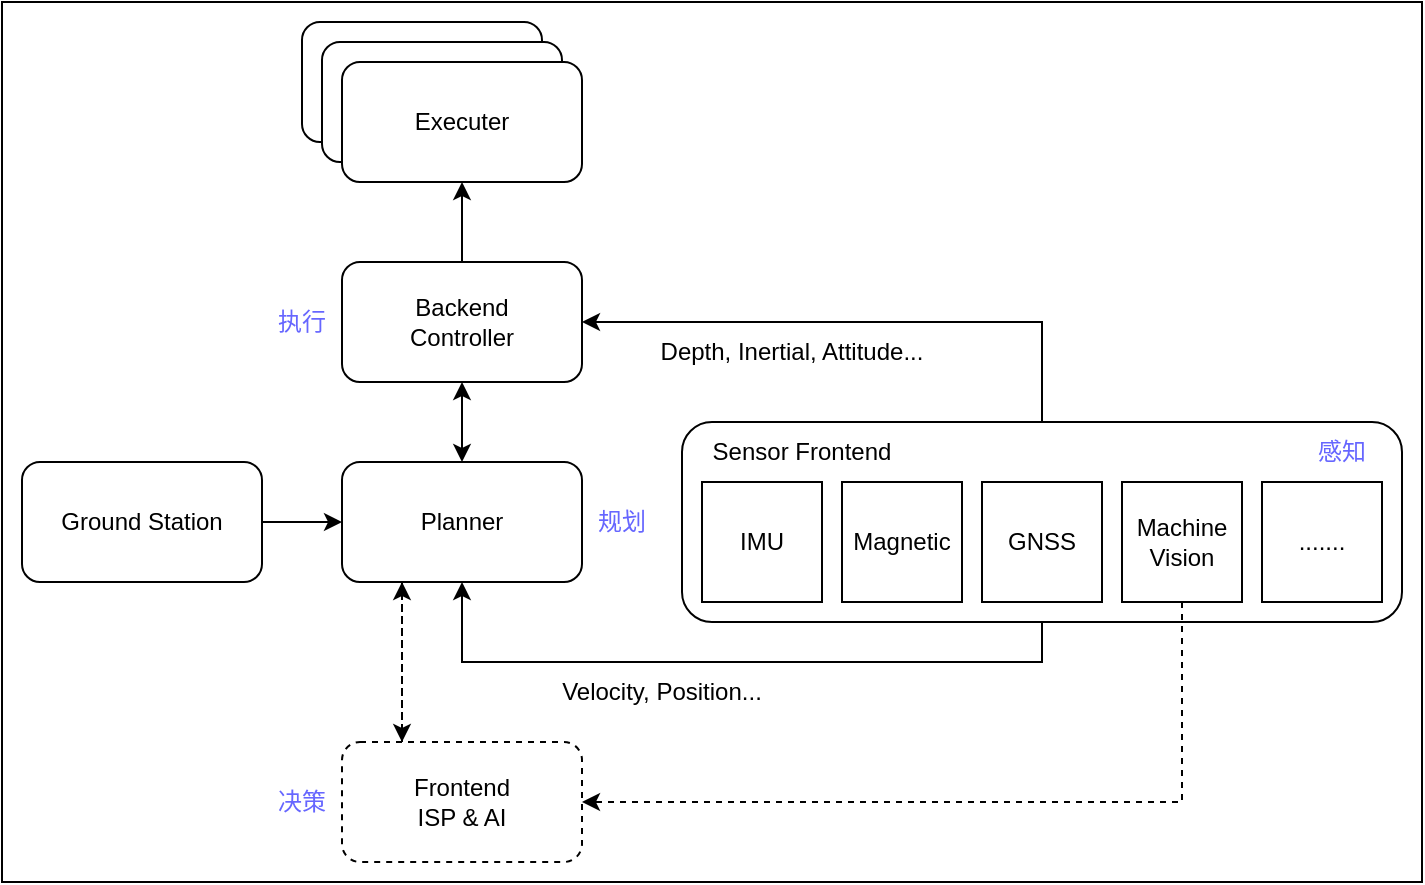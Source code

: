 <mxfile>
    <diagram id="V71rXMkOwFm-60NySSE8" name="第 1 页">
        <mxGraphModel dx="616" dy="427" grid="1" gridSize="10" guides="1" tooltips="1" connect="1" arrows="1" fold="1" page="1" pageScale="1" pageWidth="1169" pageHeight="1654" math="0" shadow="0">
            <root>
                <mxCell id="0"/>
                <mxCell id="1" parent="0"/>
                <mxCell id="51" value="" style="rounded=0;whiteSpace=wrap;html=1;fontColor=#6666FF;" vertex="1" parent="1">
                    <mxGeometry x="190" y="220" width="710" height="440" as="geometry"/>
                </mxCell>
                <mxCell id="27" style="edgeStyle=none;html=1;exitX=0.5;exitY=1;exitDx=0;exitDy=0;entryX=0.5;entryY=1;entryDx=0;entryDy=0;rounded=0;" edge="1" parent="1" source="24" target="26">
                    <mxGeometry relative="1" as="geometry">
                        <Array as="points">
                            <mxPoint x="710" y="550"/>
                            <mxPoint x="420" y="550"/>
                        </Array>
                    </mxGeometry>
                </mxCell>
                <mxCell id="30" style="edgeStyle=none;rounded=0;html=1;exitX=0.5;exitY=0;exitDx=0;exitDy=0;entryX=1;entryY=0.5;entryDx=0;entryDy=0;" edge="1" parent="1" source="24" target="28">
                    <mxGeometry relative="1" as="geometry">
                        <Array as="points">
                            <mxPoint x="710" y="380"/>
                        </Array>
                    </mxGeometry>
                </mxCell>
                <mxCell id="24" value="" style="rounded=1;whiteSpace=wrap;html=1;" vertex="1" parent="1">
                    <mxGeometry x="530" y="430" width="360" height="100" as="geometry"/>
                </mxCell>
                <mxCell id="19" value="IMU" style="whiteSpace=wrap;html=1;aspect=fixed;" vertex="1" parent="1">
                    <mxGeometry x="540" y="460" width="60" height="60" as="geometry"/>
                </mxCell>
                <mxCell id="20" value="Magnetic" style="whiteSpace=wrap;html=1;aspect=fixed;" vertex="1" parent="1">
                    <mxGeometry x="610" y="460" width="60" height="60" as="geometry"/>
                </mxCell>
                <mxCell id="21" value="GNSS" style="whiteSpace=wrap;html=1;aspect=fixed;" vertex="1" parent="1">
                    <mxGeometry x="680" y="460" width="60" height="60" as="geometry"/>
                </mxCell>
                <mxCell id="43" style="edgeStyle=none;rounded=0;html=1;exitX=0.5;exitY=1;exitDx=0;exitDy=0;entryX=1;entryY=0.5;entryDx=0;entryDy=0;dashed=1;" edge="1" parent="1" source="22" target="45">
                    <mxGeometry relative="1" as="geometry">
                        <mxPoint x="779.609" y="600" as="targetPoint"/>
                        <Array as="points">
                            <mxPoint x="780" y="620"/>
                        </Array>
                    </mxGeometry>
                </mxCell>
                <mxCell id="22" value="Machine&lt;br style=&quot;border-color: var(--border-color);&quot;&gt;Vision" style="whiteSpace=wrap;html=1;aspect=fixed;" vertex="1" parent="1">
                    <mxGeometry x="750" y="460" width="60" height="60" as="geometry"/>
                </mxCell>
                <mxCell id="23" value="......." style="whiteSpace=wrap;html=1;aspect=fixed;" vertex="1" parent="1">
                    <mxGeometry x="820" y="460" width="60" height="60" as="geometry"/>
                </mxCell>
                <mxCell id="25" value="Sensor Frontend" style="text;html=1;strokeColor=none;fillColor=none;align=center;verticalAlign=middle;whiteSpace=wrap;rounded=0;" vertex="1" parent="1">
                    <mxGeometry x="530" y="430" width="120" height="30" as="geometry"/>
                </mxCell>
                <mxCell id="52" style="edgeStyle=none;rounded=0;html=1;exitX=0.25;exitY=1;exitDx=0;exitDy=0;entryX=0.25;entryY=0;entryDx=0;entryDy=0;dashed=1;fontColor=#6666FF;" edge="1" parent="1" source="26" target="45">
                    <mxGeometry relative="1" as="geometry"/>
                </mxCell>
                <mxCell id="26" value="Planner" style="rounded=1;whiteSpace=wrap;html=1;" vertex="1" parent="1">
                    <mxGeometry x="360" y="450" width="120" height="60" as="geometry"/>
                </mxCell>
                <mxCell id="41" style="edgeStyle=none;rounded=0;html=1;exitX=0.5;exitY=0;exitDx=0;exitDy=0;entryX=0.5;entryY=1;entryDx=0;entryDy=0;" edge="1" parent="1" source="28" target="40">
                    <mxGeometry relative="1" as="geometry"/>
                </mxCell>
                <mxCell id="28" value="Backend&lt;br&gt;Controller" style="rounded=1;whiteSpace=wrap;html=1;" vertex="1" parent="1">
                    <mxGeometry x="360" y="350" width="120" height="60" as="geometry"/>
                </mxCell>
                <mxCell id="29" value="" style="endArrow=classic;startArrow=classic;html=1;rounded=0;entryX=0.5;entryY=1;entryDx=0;entryDy=0;exitX=0.5;exitY=0;exitDx=0;exitDy=0;" edge="1" parent="1" source="26" target="28">
                    <mxGeometry width="50" height="50" relative="1" as="geometry">
                        <mxPoint x="290" y="540" as="sourcePoint"/>
                        <mxPoint x="340" y="490" as="targetPoint"/>
                    </mxGeometry>
                </mxCell>
                <mxCell id="31" value="Depth, Inertial, Attitude..." style="text;html=1;strokeColor=none;fillColor=none;align=center;verticalAlign=middle;whiteSpace=wrap;rounded=0;" vertex="1" parent="1">
                    <mxGeometry x="510" y="380" width="150" height="30" as="geometry"/>
                </mxCell>
                <mxCell id="32" value="Velocity, Position..." style="text;html=1;strokeColor=none;fillColor=none;align=center;verticalAlign=middle;whiteSpace=wrap;rounded=0;" vertex="1" parent="1">
                    <mxGeometry x="460" y="550" width="120" height="30" as="geometry"/>
                </mxCell>
                <mxCell id="34" style="edgeStyle=none;rounded=0;html=1;exitX=1;exitY=0.5;exitDx=0;exitDy=0;entryX=0;entryY=0.5;entryDx=0;entryDy=0;" edge="1" parent="1" source="33" target="26">
                    <mxGeometry relative="1" as="geometry"/>
                </mxCell>
                <mxCell id="33" value="Ground Station" style="rounded=1;whiteSpace=wrap;html=1;" vertex="1" parent="1">
                    <mxGeometry x="200" y="450" width="120" height="60" as="geometry"/>
                </mxCell>
                <mxCell id="36" value="Executer" style="rounded=1;whiteSpace=wrap;html=1;" vertex="1" parent="1">
                    <mxGeometry x="340" y="230" width="120" height="60" as="geometry"/>
                </mxCell>
                <mxCell id="39" value="Executer" style="rounded=1;whiteSpace=wrap;html=1;" vertex="1" parent="1">
                    <mxGeometry x="350" y="240" width="120" height="60" as="geometry"/>
                </mxCell>
                <mxCell id="40" value="Executer" style="rounded=1;whiteSpace=wrap;html=1;" vertex="1" parent="1">
                    <mxGeometry x="360" y="250" width="120" height="60" as="geometry"/>
                </mxCell>
                <mxCell id="46" style="edgeStyle=none;rounded=0;html=1;exitX=0.25;exitY=0;exitDx=0;exitDy=0;entryX=0.25;entryY=1;entryDx=0;entryDy=0;dashed=1;" edge="1" parent="1" source="45" target="26">
                    <mxGeometry relative="1" as="geometry"/>
                </mxCell>
                <mxCell id="45" value="Frontend&lt;br&gt;ISP &amp;amp; AI" style="rounded=1;whiteSpace=wrap;html=1;dashed=1;" vertex="1" parent="1">
                    <mxGeometry x="360" y="590" width="120" height="60" as="geometry"/>
                </mxCell>
                <mxCell id="47" value="感知" style="text;html=1;strokeColor=none;fillColor=none;align=center;verticalAlign=middle;whiteSpace=wrap;rounded=0;dashed=1;fontColor=#6666FF;" vertex="1" parent="1">
                    <mxGeometry x="830" y="430" width="60" height="30" as="geometry"/>
                </mxCell>
                <mxCell id="48" value="规划" style="text;html=1;strokeColor=none;fillColor=none;align=center;verticalAlign=middle;whiteSpace=wrap;rounded=0;dashed=1;fontColor=#6666FF;" vertex="1" parent="1">
                    <mxGeometry x="470" y="465" width="60" height="30" as="geometry"/>
                </mxCell>
                <mxCell id="49" value="执行" style="text;html=1;strokeColor=none;fillColor=none;align=center;verticalAlign=middle;whiteSpace=wrap;rounded=0;dashed=1;fontColor=#6666FF;" vertex="1" parent="1">
                    <mxGeometry x="310" y="365" width="60" height="30" as="geometry"/>
                </mxCell>
                <mxCell id="50" value="决策" style="text;html=1;strokeColor=none;fillColor=none;align=center;verticalAlign=middle;whiteSpace=wrap;rounded=0;dashed=1;fontColor=#6666FF;" vertex="1" parent="1">
                    <mxGeometry x="310" y="605" width="60" height="30" as="geometry"/>
                </mxCell>
            </root>
        </mxGraphModel>
    </diagram>
</mxfile>